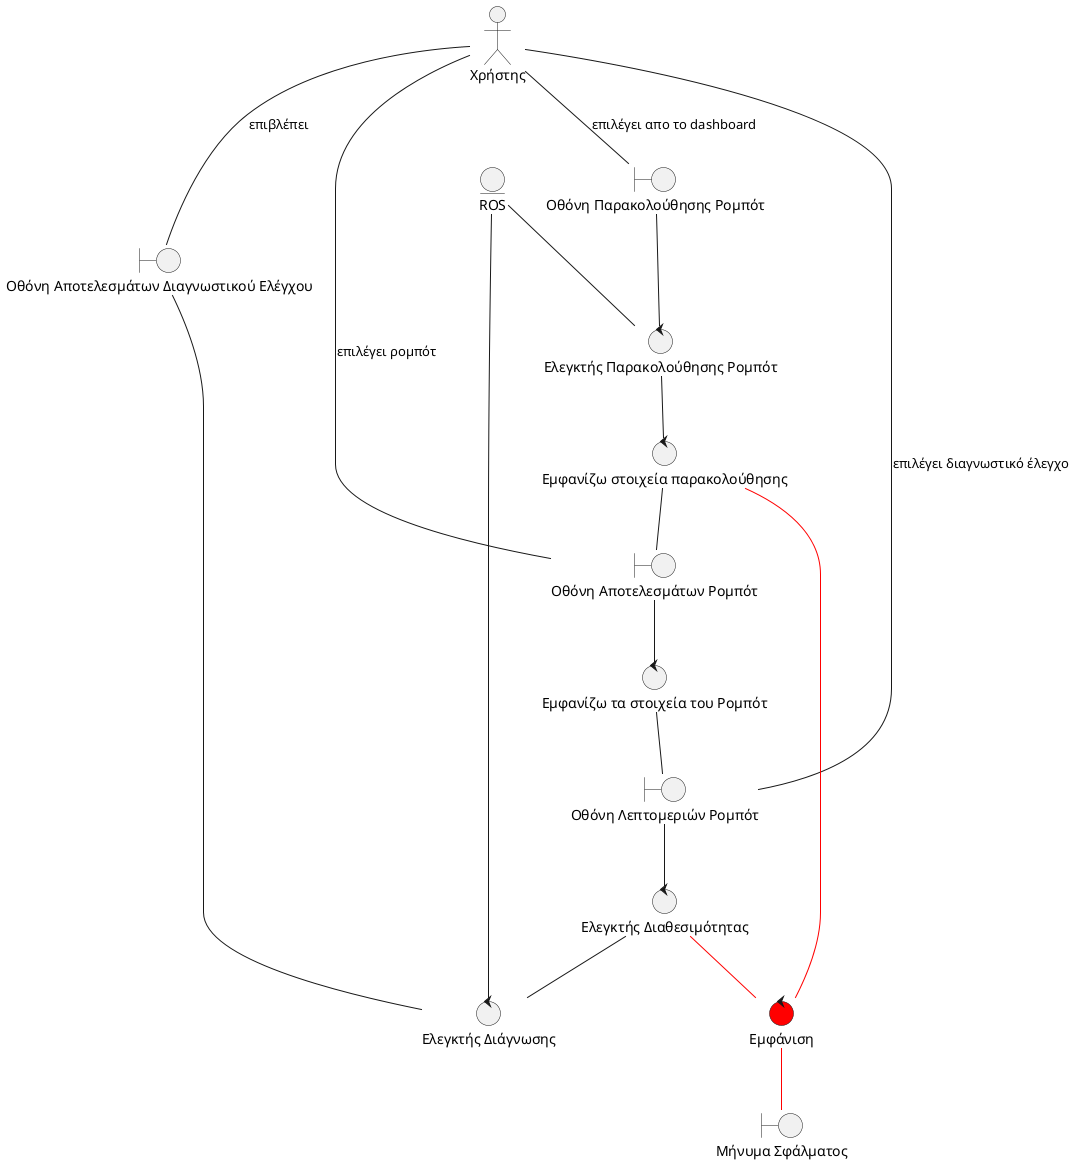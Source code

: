@startuml
' Robustness Diagram – Use Case 1: Παρακολούθηση Κατάστασης Ρομπότ σε Πραγματικό Χρόνο
top to bottom direction

actor User as "Χρήστης"

' === BOUNDARY OBJECTS ===
boundary "Οθόνη Παρακολούθησης Ρομπότ" as UI_Monitoring
boundary "Οθόνη Αποτελεσμάτων Ρομπότ" as UI_Results
boundary "Οθόνη Λεπτομεριών Ρομπότ" as UI_Details
boundary "Οθόνη Αποτελεσμάτων Διαγνωστικού Ελέγχου" as UI_Diagnostics
boundary "Μήνυμα Σφάλματος" as UI_Error

' === CONTROL OBJECTS ===
control "Ελεγκτής Παρακολούθησης Ρομπότ" as Ctrl_Monitor
control "Εμφανίζω στοιχεία παρακολούθησης" as Ctrl_Present
control "Εμφανίζω τα στοιχεία του Ρομπότ" as Ctrl_Info
control "Ελεγκτής Διάγνωσης" as Ctrl_Diag
control "Ελεγκτής Διαθεσιμότητας" as Ctrl_avail
control "Εμφάνιση" as Ctrl_show #red

' === ENTITY OBJECTS ===
entity "ROS" as Ent_ROS

' === ΚΥΡΙΑ ΡΟΗ ===
User -- UI_Monitoring : επιλέγει απο το dashboard
UI_Monitoring -- Ctrl_Monitor
Ctrl_Monitor -- Ctrl_Present
Ctrl_Present -- UI_Results
Ent_ROS -- Ctrl_Monitor
User -- UI_Results : επιλέγει ρομπότ
UI_Results -- Ctrl_Info
Ctrl_Info -- UI_Details
User -- UI_Diagnostics : επιβλέπει
UI_Diagnostics -- Ctrl_Diag
User -- UI_Details : επιλέγει διαγνωστικό έλεγχο
Ent_ROS -- Ctrl_Diag
UI_Details -- Ctrl_avail
Ctrl_avail -- Ctrl_Diag



' === ΕΝΑΛΛΑΚΤΙΚΕΣ ΡΟΕΣ ===
' -- Μη εξουσιοδοτημένος χρήστης --
Ctrl_Present -- Ctrl_show  #red
Ctrl_show -- UI_Error #red

' -- Το ρομπότ είναι απασχολημένο --
Ctrl_avail -- Ctrl_show  #red

@enduml

